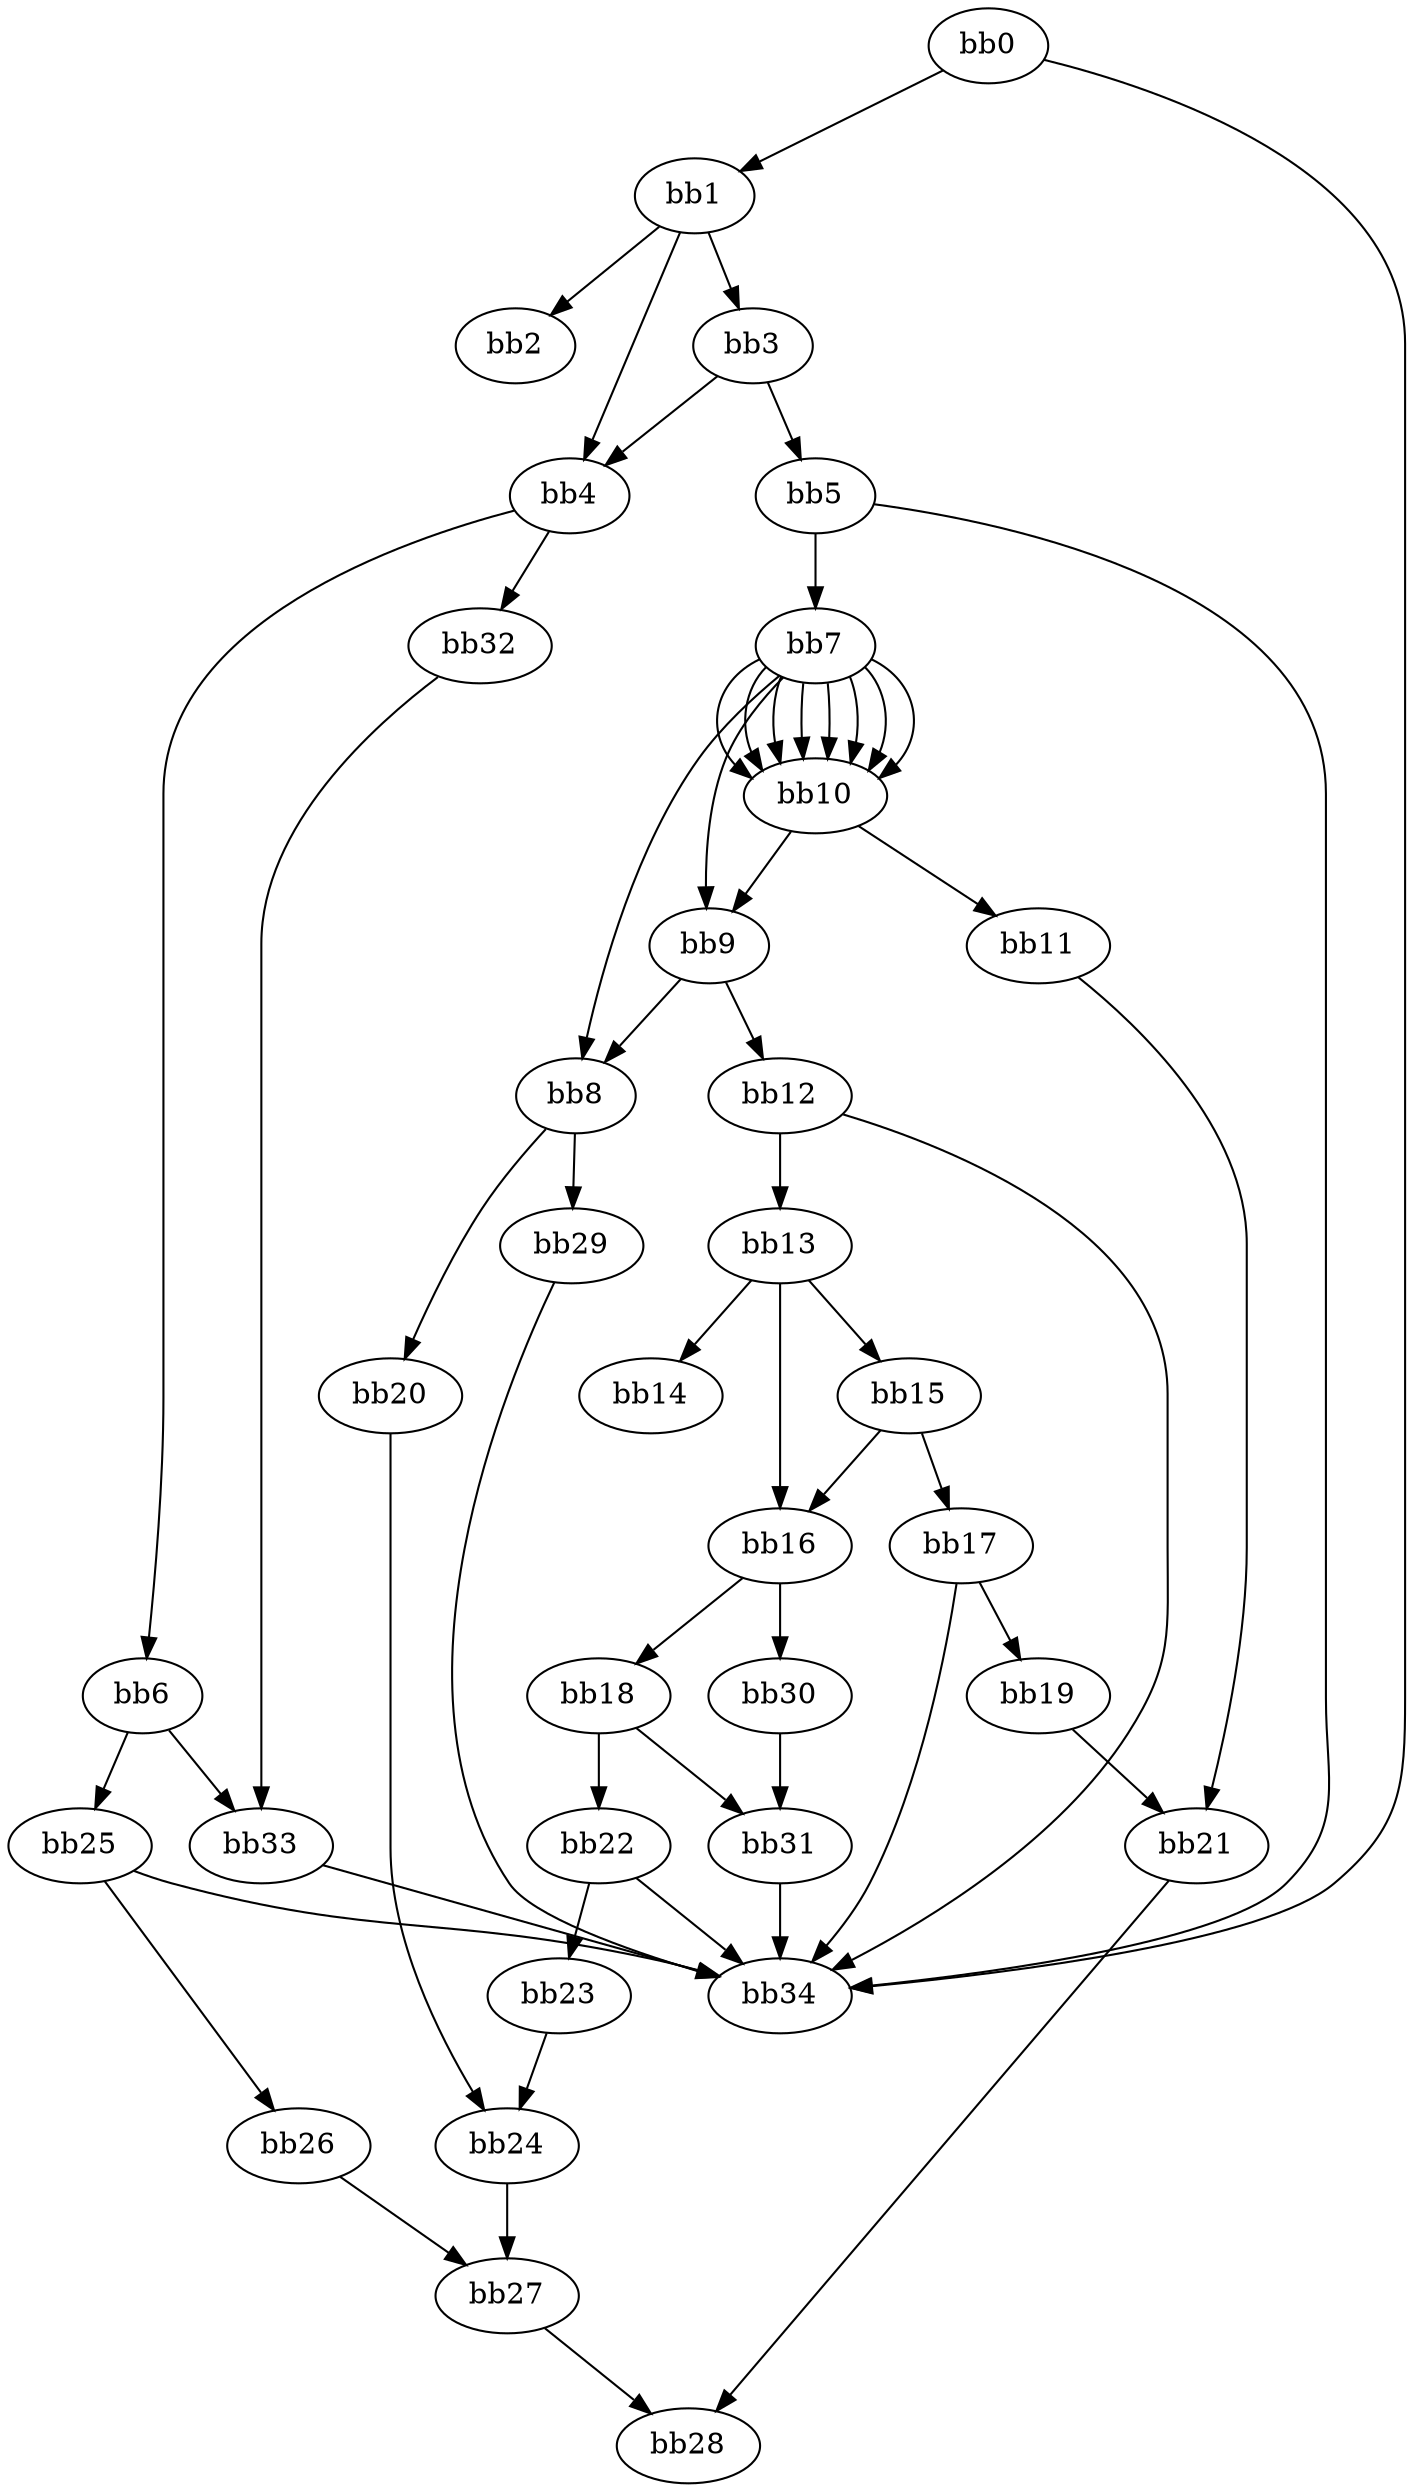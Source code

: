 digraph {
    0 [ label = "bb0\l" ]
    1 [ label = "bb1\l" ]
    2 [ label = "bb2\l" ]
    3 [ label = "bb3\l" ]
    4 [ label = "bb4\l" ]
    5 [ label = "bb5\l" ]
    6 [ label = "bb6\l" ]
    7 [ label = "bb7\l" ]
    8 [ label = "bb8\l" ]
    9 [ label = "bb9\l" ]
    10 [ label = "bb10\l" ]
    11 [ label = "bb11\l" ]
    12 [ label = "bb12\l" ]
    13 [ label = "bb13\l" ]
    14 [ label = "bb14\l" ]
    15 [ label = "bb15\l" ]
    16 [ label = "bb16\l" ]
    17 [ label = "bb17\l" ]
    18 [ label = "bb18\l" ]
    19 [ label = "bb19\l" ]
    20 [ label = "bb20\l" ]
    21 [ label = "bb21\l" ]
    22 [ label = "bb22\l" ]
    23 [ label = "bb23\l" ]
    24 [ label = "bb24\l" ]
    25 [ label = "bb25\l" ]
    26 [ label = "bb26\l" ]
    27 [ label = "bb27\l" ]
    28 [ label = "bb28\l" ]
    29 [ label = "bb29\l" ]
    30 [ label = "bb30\l" ]
    31 [ label = "bb31\l" ]
    32 [ label = "bb32\l" ]
    33 [ label = "bb33\l" ]
    34 [ label = "bb34\l" ]
    0 -> 1 [ ]
    0 -> 34 [ ]
    1 -> 2 [ ]
    1 -> 3 [ ]
    1 -> 4 [ ]
    3 -> 4 [ ]
    3 -> 5 [ ]
    4 -> 6 [ ]
    4 -> 32 [ ]
    5 -> 7 [ ]
    5 -> 34 [ ]
    6 -> 25 [ ]
    6 -> 33 [ ]
    7 -> 8 [ ]
    7 -> 9 [ ]
    7 -> 10 [ ]
    7 -> 10 [ ]
    7 -> 10 [ ]
    7 -> 10 [ ]
    7 -> 10 [ ]
    7 -> 10 [ ]
    7 -> 10 [ ]
    7 -> 10 [ ]
    8 -> 20 [ ]
    8 -> 29 [ ]
    9 -> 8 [ ]
    9 -> 12 [ ]
    10 -> 9 [ ]
    10 -> 11 [ ]
    11 -> 21 [ ]
    12 -> 13 [ ]
    12 -> 34 [ ]
    13 -> 14 [ ]
    13 -> 15 [ ]
    13 -> 16 [ ]
    15 -> 16 [ ]
    15 -> 17 [ ]
    16 -> 18 [ ]
    16 -> 30 [ ]
    17 -> 19 [ ]
    17 -> 34 [ ]
    18 -> 22 [ ]
    18 -> 31 [ ]
    19 -> 21 [ ]
    20 -> 24 [ ]
    21 -> 28 [ ]
    22 -> 23 [ ]
    22 -> 34 [ ]
    23 -> 24 [ ]
    24 -> 27 [ ]
    25 -> 26 [ ]
    25 -> 34 [ ]
    26 -> 27 [ ]
    27 -> 28 [ ]
    29 -> 34 [ ]
    30 -> 31 [ ]
    31 -> 34 [ ]
    32 -> 33 [ ]
    33 -> 34 [ ]
}

